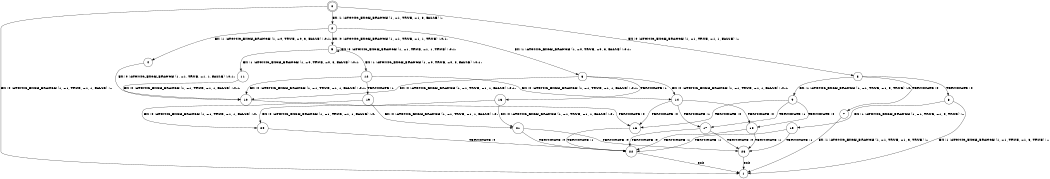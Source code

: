 digraph BCG {
size = "7, 10.5";
center = TRUE;
node [shape = circle];
0 [peripheries = 2];
0 -> 1 [label = "EX !0 !ATOMIC_EXCH_BRANCH (1, +1, TRUE, +1, 1, FALSE) !::"];
0 -> 2 [label = "EX !1 !ATOMIC_EXCH_BRANCH (1, +1, TRUE, +1, 3, FALSE) !::"];
0 -> 3 [label = "EX !0 !ATOMIC_EXCH_BRANCH (1, +1, TRUE, +1, 1, FALSE) !::"];
2 -> 4 [label = "EX !1 !ATOMIC_EXCH_BRANCH (1, +0, TRUE, +0, 3, FALSE) !:0:1:"];
2 -> 5 [label = "EX !0 !ATOMIC_EXCH_BRANCH (1, +1, TRUE, +1, 1, TRUE) !:0:1:"];
2 -> 6 [label = "EX !1 !ATOMIC_EXCH_BRANCH (1, +0, TRUE, +0, 3, FALSE) !:0:1:"];
3 -> 7 [label = "TERMINATE !0"];
3 -> 8 [label = "TERMINATE !0"];
3 -> 9 [label = "EX !1 !ATOMIC_EXCH_BRANCH (1, +1, TRUE, +1, 3, TRUE) !:0:"];
4 -> 10 [label = "EX !0 !ATOMIC_EXCH_BRANCH (1, +1, TRUE, +1, 1, FALSE) !:0:1:"];
5 -> 11 [label = "EX !1 !ATOMIC_EXCH_BRANCH (1, +0, TRUE, +0, 3, FALSE) !:0:1:"];
5 -> 12 [label = "EX !1 !ATOMIC_EXCH_BRANCH (1, +0, TRUE, +0, 3, FALSE) !:0:1:"];
5 -> 5 [label = "EX !0 !ATOMIC_EXCH_BRANCH (1, +1, TRUE, +1, 1, TRUE) !:0:1:"];
6 -> 10 [label = "EX !0 !ATOMIC_EXCH_BRANCH (1, +1, TRUE, +1, 1, FALSE) !:0:1:"];
6 -> 13 [label = "TERMINATE !1"];
6 -> 14 [label = "EX !0 !ATOMIC_EXCH_BRANCH (1, +1, TRUE, +1, 1, FALSE) !:0:1:"];
7 -> 1 [label = "EX !1 !ATOMIC_EXCH_BRANCH (1, +1, TRUE, +1, 3, TRUE) !::"];
8 -> 1 [label = "EX !1 !ATOMIC_EXCH_BRANCH (1, +1, TRUE, +1, 3, TRUE) !::"];
8 -> 15 [label = "EX !1 !ATOMIC_EXCH_BRANCH (1, +1, TRUE, +1, 3, TRUE) !::"];
9 -> 16 [label = "TERMINATE !0"];
9 -> 17 [label = "TERMINATE !1"];
9 -> 18 [label = "TERMINATE !0"];
10 -> 16 [label = "TERMINATE !0"];
11 -> 10 [label = "EX !0 !ATOMIC_EXCH_BRANCH (1, +1, TRUE, +1, 1, FALSE) !:0:1:"];
12 -> 10 [label = "EX !0 !ATOMIC_EXCH_BRANCH (1, +1, TRUE, +1, 1, FALSE) !:0:1:"];
12 -> 19 [label = "TERMINATE !1"];
12 -> 14 [label = "EX !0 !ATOMIC_EXCH_BRANCH (1, +1, TRUE, +1, 1, FALSE) !:0:1:"];
13 -> 20 [label = "EX !0 !ATOMIC_EXCH_BRANCH (1, +1, TRUE, +1, 1, FALSE) !:0:"];
13 -> 21 [label = "EX !0 !ATOMIC_EXCH_BRANCH (1, +1, TRUE, +1, 1, FALSE) !:0:"];
14 -> 16 [label = "TERMINATE !0"];
14 -> 17 [label = "TERMINATE !1"];
14 -> 18 [label = "TERMINATE !0"];
15 -> 22 [label = "TERMINATE !1"];
15 -> 23 [label = "TERMINATE !1"];
16 -> 22 [label = "TERMINATE !1"];
17 -> 22 [label = "TERMINATE !0"];
17 -> 23 [label = "TERMINATE !0"];
18 -> 22 [label = "TERMINATE !1"];
18 -> 23 [label = "TERMINATE !1"];
19 -> 20 [label = "EX !0 !ATOMIC_EXCH_BRANCH (1, +1, TRUE, +1, 1, FALSE) !:0:"];
19 -> 21 [label = "EX !0 !ATOMIC_EXCH_BRANCH (1, +1, TRUE, +1, 1, FALSE) !:0:"];
20 -> 22 [label = "TERMINATE !0"];
21 -> 22 [label = "TERMINATE !0"];
21 -> 23 [label = "TERMINATE !0"];
22 -> 1 [label = "exit"];
23 -> 1 [label = "exit"];
}
